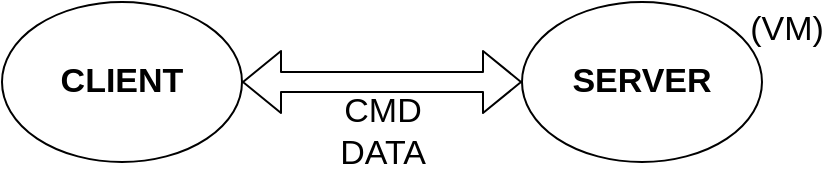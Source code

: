 <mxfile version="12.5.3" type="device"><diagram id="y89MrfWLMU9ORmujlVuL" name="Page-1"><mxGraphModel dx="866" dy="515" grid="1" gridSize="10" guides="1" tooltips="1" connect="1" arrows="1" fold="1" page="1" pageScale="1" pageWidth="827" pageHeight="1169" math="0" shadow="0"><root><mxCell id="0"/><mxCell id="1" parent="0"/><mxCell id="TcEiIGRqbE9srzs29XWU-2" value="CLIENT" style="ellipse;whiteSpace=wrap;html=1;fontStyle=1;fontSize=17;" vertex="1" parent="1"><mxGeometry x="60" y="40" width="120" height="80" as="geometry"/></mxCell><mxCell id="TcEiIGRqbE9srzs29XWU-3" value="SERVER" style="ellipse;whiteSpace=wrap;html=1;fontStyle=1;fontSize=17;" vertex="1" parent="1"><mxGeometry x="320" y="40" width="120" height="80" as="geometry"/></mxCell><mxCell id="TcEiIGRqbE9srzs29XWU-5" value="CMD&lt;br&gt;DATA" style="text;html=1;align=center;verticalAlign=middle;resizable=0;points=[];autosize=1;fontSize=17;" vertex="1" parent="1"><mxGeometry x="220" y="80" width="60" height="50" as="geometry"/></mxCell><mxCell id="TcEiIGRqbE9srzs29XWU-6" value="" style="shape=flexArrow;endArrow=classic;startArrow=classic;html=1;fontSize=17;exitX=1;exitY=0.5;exitDx=0;exitDy=0;entryX=0;entryY=0.5;entryDx=0;entryDy=0;" edge="1" parent="1" source="TcEiIGRqbE9srzs29XWU-2" target="TcEiIGRqbE9srzs29XWU-3"><mxGeometry width="50" height="50" relative="1" as="geometry"><mxPoint x="60" y="200" as="sourcePoint"/><mxPoint x="110" y="150" as="targetPoint"/></mxGeometry></mxCell><mxCell id="TcEiIGRqbE9srzs29XWU-7" value="(VM)" style="text;html=1;align=center;verticalAlign=middle;resizable=0;points=[];autosize=1;fontSize=17;" vertex="1" parent="1"><mxGeometry x="427" y="39" width="50" height="30" as="geometry"/></mxCell></root></mxGraphModel></diagram></mxfile>